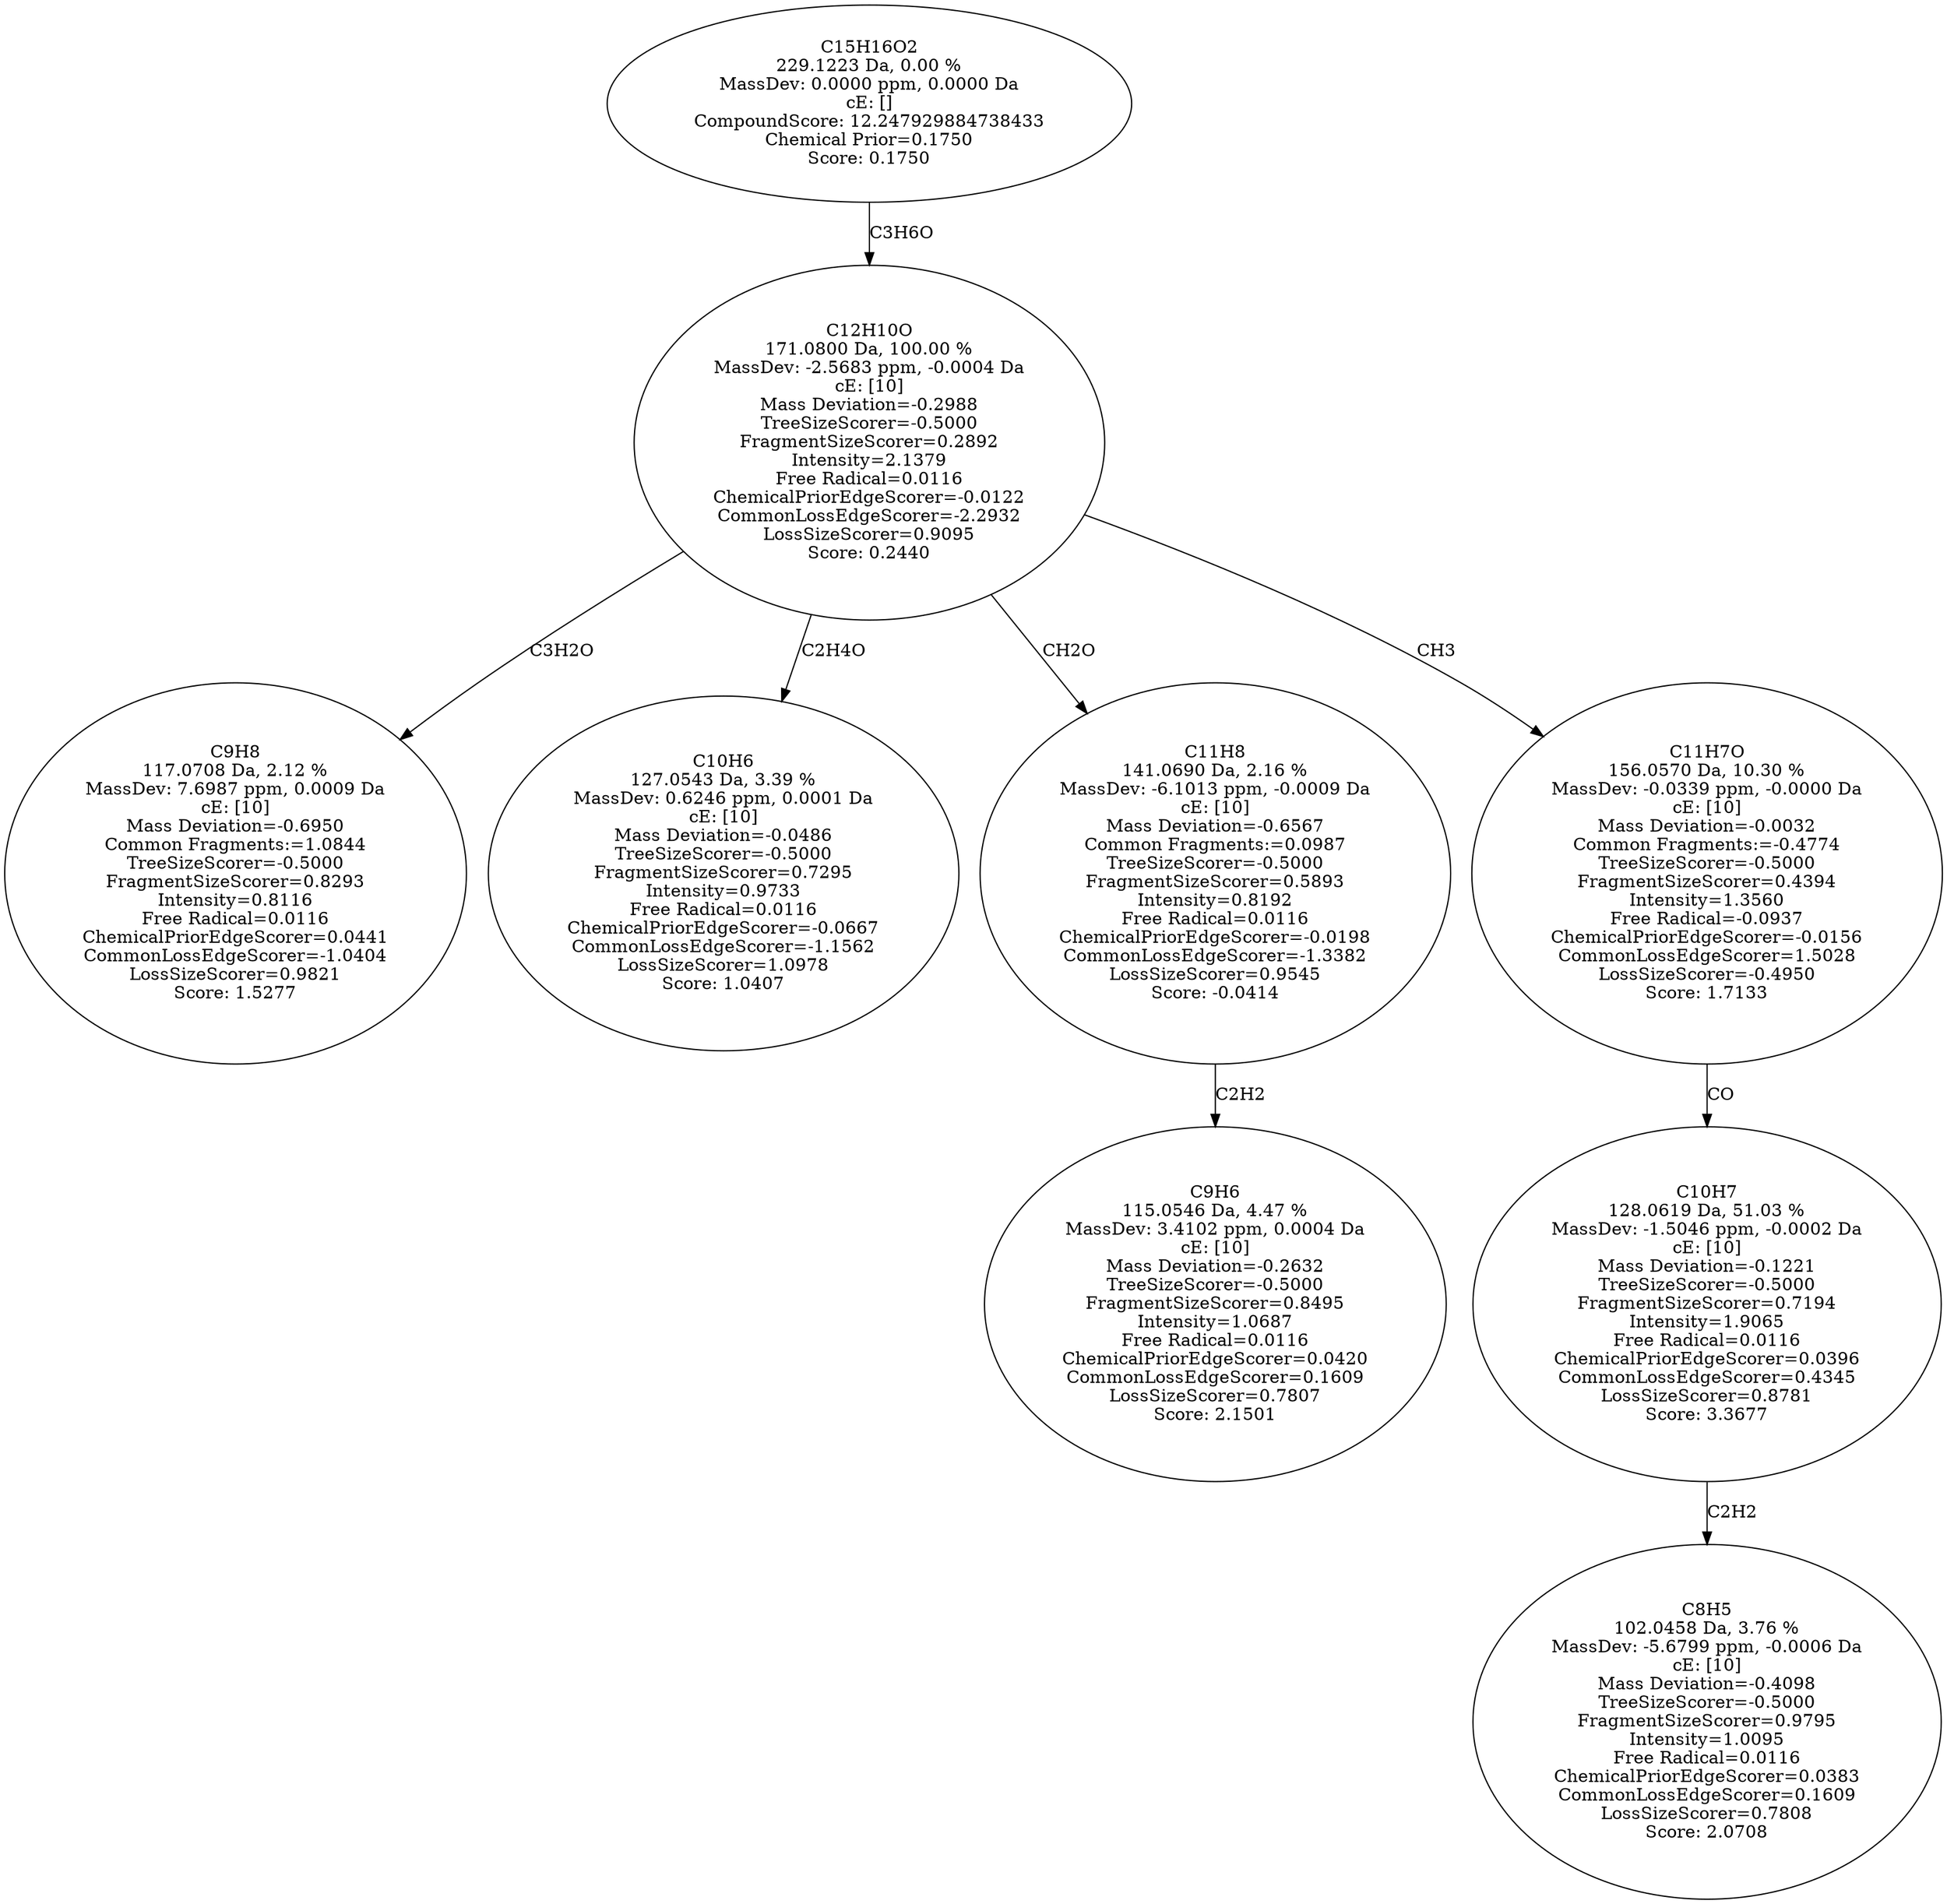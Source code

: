 strict digraph {
v1 [label="C9H8\n117.0708 Da, 2.12 %\nMassDev: 7.6987 ppm, 0.0009 Da\ncE: [10]\nMass Deviation=-0.6950\nCommon Fragments:=1.0844\nTreeSizeScorer=-0.5000\nFragmentSizeScorer=0.8293\nIntensity=0.8116\nFree Radical=0.0116\nChemicalPriorEdgeScorer=0.0441\nCommonLossEdgeScorer=-1.0404\nLossSizeScorer=0.9821\nScore: 1.5277"];
v2 [label="C10H6\n127.0543 Da, 3.39 %\nMassDev: 0.6246 ppm, 0.0001 Da\ncE: [10]\nMass Deviation=-0.0486\nTreeSizeScorer=-0.5000\nFragmentSizeScorer=0.7295\nIntensity=0.9733\nFree Radical=0.0116\nChemicalPriorEdgeScorer=-0.0667\nCommonLossEdgeScorer=-1.1562\nLossSizeScorer=1.0978\nScore: 1.0407"];
v3 [label="C9H6\n115.0546 Da, 4.47 %\nMassDev: 3.4102 ppm, 0.0004 Da\ncE: [10]\nMass Deviation=-0.2632\nTreeSizeScorer=-0.5000\nFragmentSizeScorer=0.8495\nIntensity=1.0687\nFree Radical=0.0116\nChemicalPriorEdgeScorer=0.0420\nCommonLossEdgeScorer=0.1609\nLossSizeScorer=0.7807\nScore: 2.1501"];
v4 [label="C11H8\n141.0690 Da, 2.16 %\nMassDev: -6.1013 ppm, -0.0009 Da\ncE: [10]\nMass Deviation=-0.6567\nCommon Fragments:=0.0987\nTreeSizeScorer=-0.5000\nFragmentSizeScorer=0.5893\nIntensity=0.8192\nFree Radical=0.0116\nChemicalPriorEdgeScorer=-0.0198\nCommonLossEdgeScorer=-1.3382\nLossSizeScorer=0.9545\nScore: -0.0414"];
v5 [label="C8H5\n102.0458 Da, 3.76 %\nMassDev: -5.6799 ppm, -0.0006 Da\ncE: [10]\nMass Deviation=-0.4098\nTreeSizeScorer=-0.5000\nFragmentSizeScorer=0.9795\nIntensity=1.0095\nFree Radical=0.0116\nChemicalPriorEdgeScorer=0.0383\nCommonLossEdgeScorer=0.1609\nLossSizeScorer=0.7808\nScore: 2.0708"];
v6 [label="C10H7\n128.0619 Da, 51.03 %\nMassDev: -1.5046 ppm, -0.0002 Da\ncE: [10]\nMass Deviation=-0.1221\nTreeSizeScorer=-0.5000\nFragmentSizeScorer=0.7194\nIntensity=1.9065\nFree Radical=0.0116\nChemicalPriorEdgeScorer=0.0396\nCommonLossEdgeScorer=0.4345\nLossSizeScorer=0.8781\nScore: 3.3677"];
v7 [label="C11H7O\n156.0570 Da, 10.30 %\nMassDev: -0.0339 ppm, -0.0000 Da\ncE: [10]\nMass Deviation=-0.0032\nCommon Fragments:=-0.4774\nTreeSizeScorer=-0.5000\nFragmentSizeScorer=0.4394\nIntensity=1.3560\nFree Radical=-0.0937\nChemicalPriorEdgeScorer=-0.0156\nCommonLossEdgeScorer=1.5028\nLossSizeScorer=-0.4950\nScore: 1.7133"];
v8 [label="C12H10O\n171.0800 Da, 100.00 %\nMassDev: -2.5683 ppm, -0.0004 Da\ncE: [10]\nMass Deviation=-0.2988\nTreeSizeScorer=-0.5000\nFragmentSizeScorer=0.2892\nIntensity=2.1379\nFree Radical=0.0116\nChemicalPriorEdgeScorer=-0.0122\nCommonLossEdgeScorer=-2.2932\nLossSizeScorer=0.9095\nScore: 0.2440"];
v9 [label="C15H16O2\n229.1223 Da, 0.00 %\nMassDev: 0.0000 ppm, 0.0000 Da\ncE: []\nCompoundScore: 12.247929884738433\nChemical Prior=0.1750\nScore: 0.1750"];
v8 -> v1 [label="C3H2O"];
v8 -> v2 [label="C2H4O"];
v4 -> v3 [label="C2H2"];
v8 -> v4 [label="CH2O"];
v6 -> v5 [label="C2H2"];
v7 -> v6 [label="CO"];
v8 -> v7 [label="CH3"];
v9 -> v8 [label="C3H6O"];
}